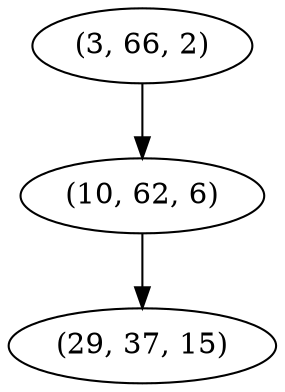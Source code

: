 digraph tree {
    "(3, 66, 2)";
    "(10, 62, 6)";
    "(29, 37, 15)";
    "(3, 66, 2)" -> "(10, 62, 6)";
    "(10, 62, 6)" -> "(29, 37, 15)";
}
